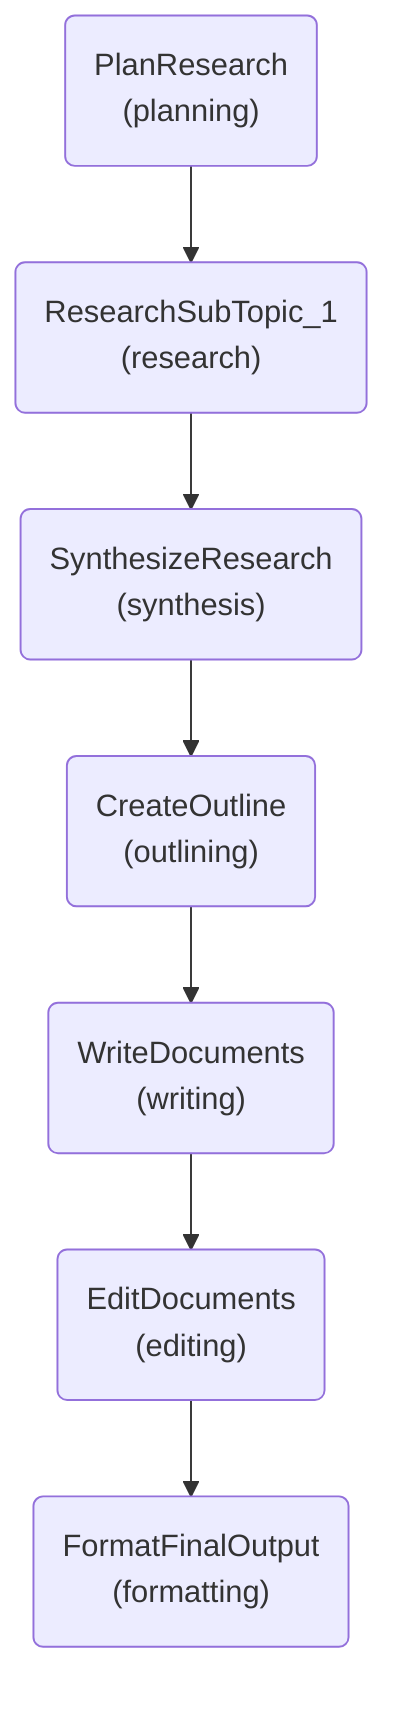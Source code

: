graph TD;
  Step0_PlanResearch("PlanResearch<br/>(planning)");
  Step1_ResearchSubTopic_1("ResearchSubTopic_1<br/>(research)");
  Step2_SynthesizeResearch("SynthesizeResearch<br/>(synthesis)");
  Step3_CreateOutline("CreateOutline<br/>(outlining)");
  Step4_WriteDocuments("WriteDocuments<br/>(writing)");
  Step5_EditDocuments("EditDocuments<br/>(editing)");
  Step6_FormatFinalOutput("FormatFinalOutput<br/>(formatting)");
  Step0_PlanResearch --> Step1_ResearchSubTopic_1;
  Step1_ResearchSubTopic_1 --> Step2_SynthesizeResearch;
  Step2_SynthesizeResearch --> Step3_CreateOutline;
  Step3_CreateOutline --> Step4_WriteDocuments;
  Step4_WriteDocuments --> Step5_EditDocuments;
  Step5_EditDocuments --> Step6_FormatFinalOutput;